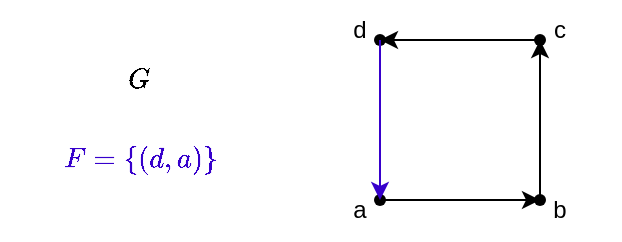 <mxfile version="21.5.0" type="device">
  <diagram name="Page-1" id="cIjQKQ5cIuXwWGgqHJLh">
    <mxGraphModel dx="309" dy="210" grid="1" gridSize="10" guides="1" tooltips="1" connect="1" arrows="1" fold="1" page="1" pageScale="1" pageWidth="827" pageHeight="1169" math="1" shadow="0">
      <root>
        <mxCell id="0" />
        <mxCell id="1" parent="0" />
        <mxCell id="j-eap1ozpGCd5P60nGfn-1" value="" style="shape=waypoint;sketch=0;fillStyle=solid;size=6;pointerEvents=1;points=[];fillColor=none;resizable=0;rotatable=0;perimeter=centerPerimeter;snapToPoint=1;" parent="1" vertex="1">
          <mxGeometry x="350" y="550" width="20" height="20" as="geometry" />
        </mxCell>
        <mxCell id="j-eap1ozpGCd5P60nGfn-2" value="" style="shape=waypoint;sketch=0;fillStyle=solid;size=6;pointerEvents=1;points=[];fillColor=none;resizable=0;rotatable=0;perimeter=centerPerimeter;snapToPoint=1;" parent="1" vertex="1">
          <mxGeometry x="430" y="470" width="20" height="20" as="geometry" />
        </mxCell>
        <mxCell id="j-eap1ozpGCd5P60nGfn-3" value="" style="shape=waypoint;sketch=0;fillStyle=solid;size=6;pointerEvents=1;points=[];fillColor=none;resizable=0;rotatable=0;perimeter=centerPerimeter;snapToPoint=1;" parent="1" vertex="1">
          <mxGeometry x="350" y="470" width="20" height="20" as="geometry" />
        </mxCell>
        <mxCell id="j-eap1ozpGCd5P60nGfn-4" value="" style="shape=waypoint;sketch=0;fillStyle=solid;size=6;pointerEvents=1;points=[];fillColor=none;resizable=0;rotatable=0;perimeter=centerPerimeter;snapToPoint=1;" parent="1" vertex="1">
          <mxGeometry x="430" y="550" width="20" height="20" as="geometry" />
        </mxCell>
        <mxCell id="j-eap1ozpGCd5P60nGfn-5" value="" style="endArrow=classic;html=1;rounded=0;fillColor=#6a00ff;strokeColor=#000000;" parent="1" source="j-eap1ozpGCd5P60nGfn-1" target="j-eap1ozpGCd5P60nGfn-4" edge="1">
          <mxGeometry width="50" height="50" relative="1" as="geometry">
            <mxPoint x="440" y="560" as="sourcePoint" />
            <mxPoint x="490" y="510" as="targetPoint" />
          </mxGeometry>
        </mxCell>
        <mxCell id="j-eap1ozpGCd5P60nGfn-6" value="" style="endArrow=classic;html=1;rounded=0;" parent="1" source="j-eap1ozpGCd5P60nGfn-4" target="j-eap1ozpGCd5P60nGfn-2" edge="1">
          <mxGeometry width="50" height="50" relative="1" as="geometry">
            <mxPoint x="440" y="560" as="sourcePoint" />
            <mxPoint x="490" y="510" as="targetPoint" />
          </mxGeometry>
        </mxCell>
        <mxCell id="j-eap1ozpGCd5P60nGfn-8" value="" style="endArrow=classic;html=1;rounded=0;entryX=0.372;entryY=0.483;entryDx=0;entryDy=0;entryPerimeter=0;" parent="1" source="j-eap1ozpGCd5P60nGfn-2" target="j-eap1ozpGCd5P60nGfn-3" edge="1">
          <mxGeometry width="50" height="50" relative="1" as="geometry">
            <mxPoint x="440" y="560" as="sourcePoint" />
            <mxPoint x="490" y="510" as="targetPoint" />
          </mxGeometry>
        </mxCell>
        <mxCell id="j-eap1ozpGCd5P60nGfn-9" value="a" style="text;html=1;strokeColor=none;fillColor=none;align=center;verticalAlign=middle;whiteSpace=wrap;rounded=0;" parent="1" vertex="1">
          <mxGeometry x="320" y="550" width="60" height="30" as="geometry" />
        </mxCell>
        <mxCell id="j-eap1ozpGCd5P60nGfn-11" value="b" style="text;html=1;strokeColor=none;fillColor=none;align=center;verticalAlign=middle;whiteSpace=wrap;rounded=0;" parent="1" vertex="1">
          <mxGeometry x="420" y="550" width="60" height="30" as="geometry" />
        </mxCell>
        <mxCell id="j-eap1ozpGCd5P60nGfn-12" value="c" style="text;html=1;strokeColor=none;fillColor=none;align=center;verticalAlign=middle;whiteSpace=wrap;rounded=0;" parent="1" vertex="1">
          <mxGeometry x="420" y="460" width="60" height="30" as="geometry" />
        </mxCell>
        <mxCell id="j-eap1ozpGCd5P60nGfn-13" value="d" style="text;html=1;strokeColor=none;fillColor=none;align=center;verticalAlign=middle;whiteSpace=wrap;rounded=0;" parent="1" vertex="1">
          <mxGeometry x="320" y="460" width="60" height="30" as="geometry" />
        </mxCell>
        <mxCell id="V_vSXtET-iXvlK7oCVrE-1" value="" style="endArrow=classic;html=1;rounded=0;strokeColor=#3700cc;" parent="1" source="j-eap1ozpGCd5P60nGfn-3" target="j-eap1ozpGCd5P60nGfn-1" edge="1">
          <mxGeometry width="50" height="50" relative="1" as="geometry">
            <mxPoint x="370" y="510" as="sourcePoint" />
            <mxPoint x="360" y="520" as="targetPoint" />
          </mxGeometry>
        </mxCell>
        <mxCell id="KbGQeAvbYWIrf3GBhXDU-1" value="\(G\)" style="text;html=1;strokeColor=none;fillColor=none;align=center;verticalAlign=middle;whiteSpace=wrap;rounded=0;" parent="1" vertex="1">
          <mxGeometry x="170" y="480" width="140" height="40" as="geometry" />
        </mxCell>
        <mxCell id="KbGQeAvbYWIrf3GBhXDU-2" value="&lt;font color=&quot;#3700cc&quot;&gt;\(F = \{(d,a)\}\)&lt;/font&gt;" style="text;html=1;strokeColor=none;fillColor=none;align=center;verticalAlign=middle;whiteSpace=wrap;rounded=0;" parent="1" vertex="1">
          <mxGeometry x="180" y="520" width="120" height="40" as="geometry" />
        </mxCell>
      </root>
    </mxGraphModel>
  </diagram>
</mxfile>
